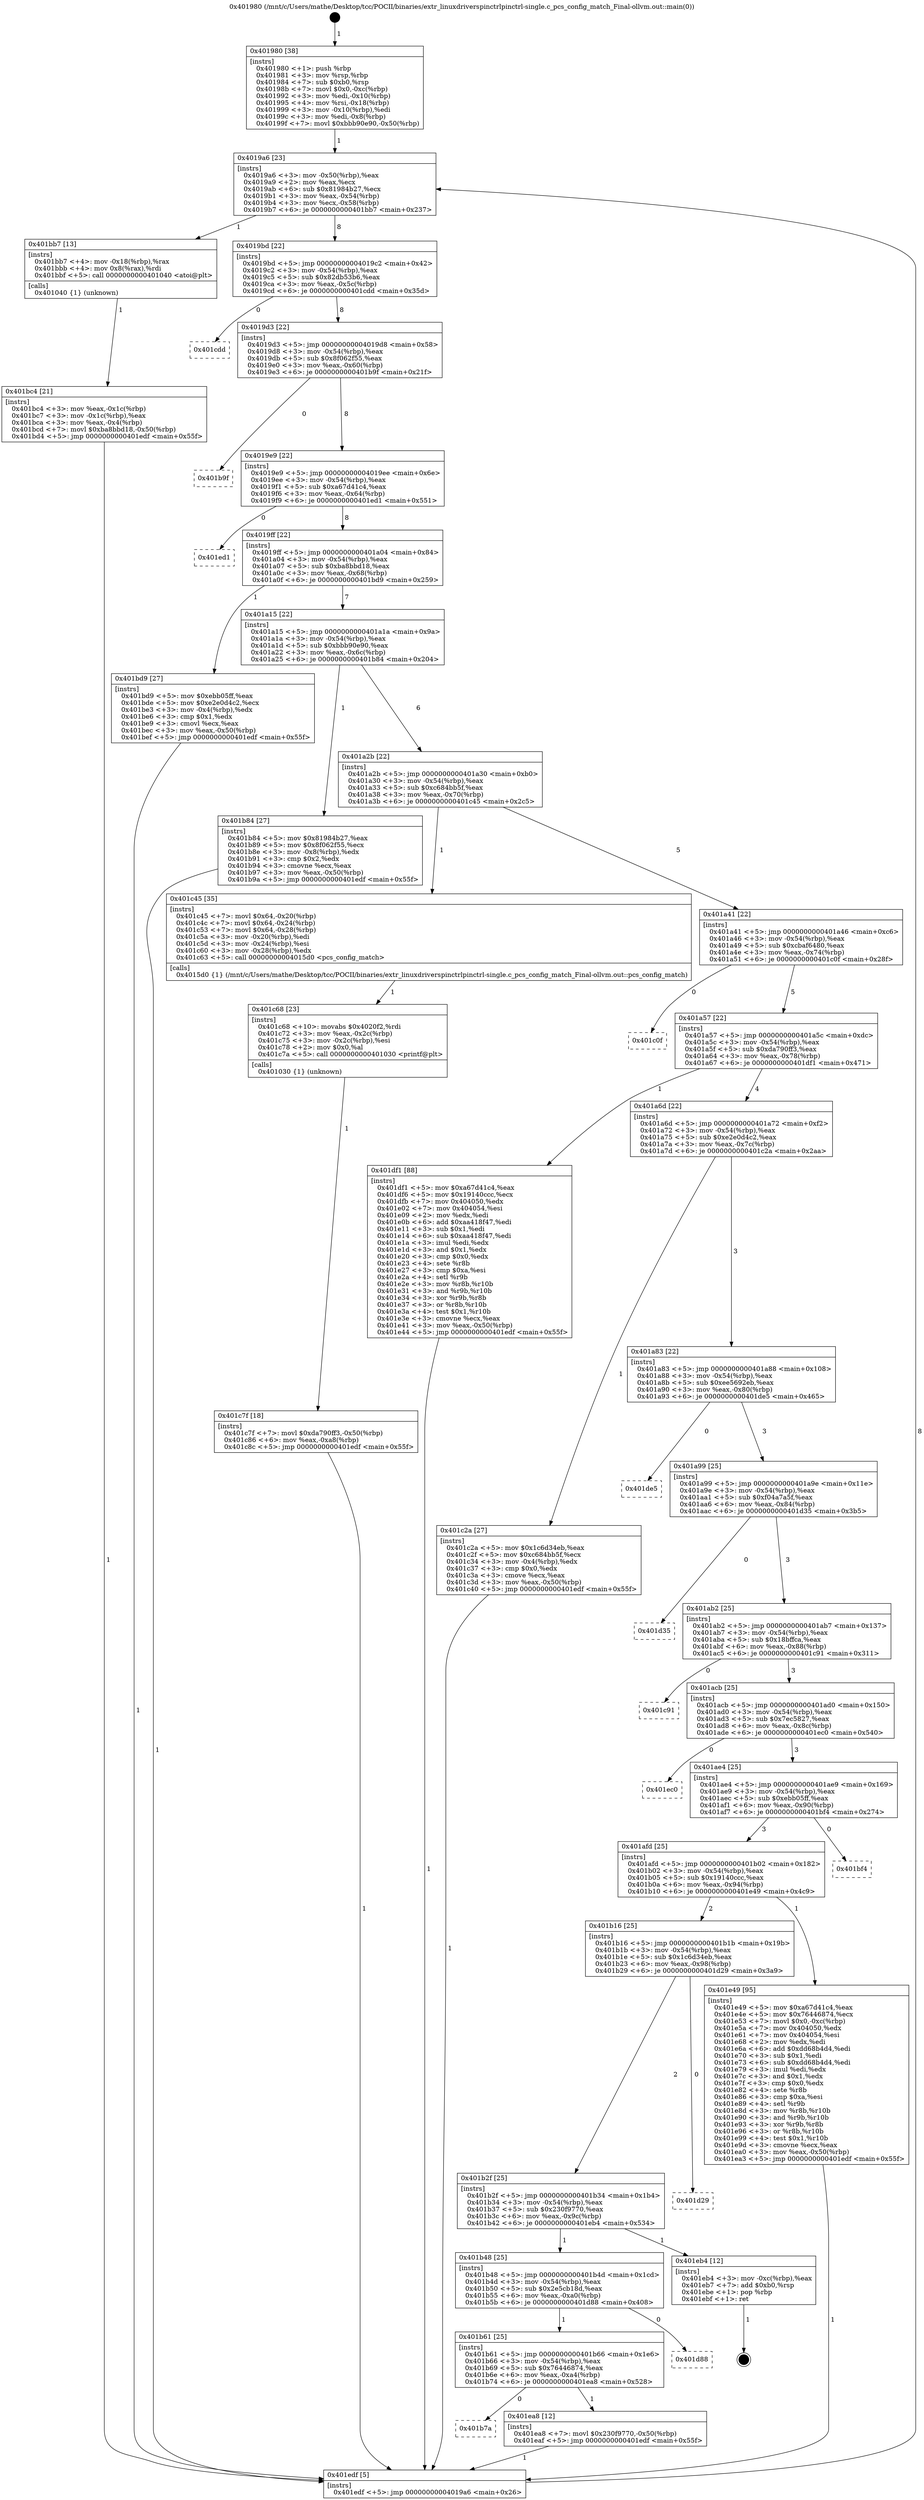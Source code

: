 digraph "0x401980" {
  label = "0x401980 (/mnt/c/Users/mathe/Desktop/tcc/POCII/binaries/extr_linuxdriverspinctrlpinctrl-single.c_pcs_config_match_Final-ollvm.out::main(0))"
  labelloc = "t"
  node[shape=record]

  Entry [label="",width=0.3,height=0.3,shape=circle,fillcolor=black,style=filled]
  "0x4019a6" [label="{
     0x4019a6 [23]\l
     | [instrs]\l
     &nbsp;&nbsp;0x4019a6 \<+3\>: mov -0x50(%rbp),%eax\l
     &nbsp;&nbsp;0x4019a9 \<+2\>: mov %eax,%ecx\l
     &nbsp;&nbsp;0x4019ab \<+6\>: sub $0x81984b27,%ecx\l
     &nbsp;&nbsp;0x4019b1 \<+3\>: mov %eax,-0x54(%rbp)\l
     &nbsp;&nbsp;0x4019b4 \<+3\>: mov %ecx,-0x58(%rbp)\l
     &nbsp;&nbsp;0x4019b7 \<+6\>: je 0000000000401bb7 \<main+0x237\>\l
  }"]
  "0x401bb7" [label="{
     0x401bb7 [13]\l
     | [instrs]\l
     &nbsp;&nbsp;0x401bb7 \<+4\>: mov -0x18(%rbp),%rax\l
     &nbsp;&nbsp;0x401bbb \<+4\>: mov 0x8(%rax),%rdi\l
     &nbsp;&nbsp;0x401bbf \<+5\>: call 0000000000401040 \<atoi@plt\>\l
     | [calls]\l
     &nbsp;&nbsp;0x401040 \{1\} (unknown)\l
  }"]
  "0x4019bd" [label="{
     0x4019bd [22]\l
     | [instrs]\l
     &nbsp;&nbsp;0x4019bd \<+5\>: jmp 00000000004019c2 \<main+0x42\>\l
     &nbsp;&nbsp;0x4019c2 \<+3\>: mov -0x54(%rbp),%eax\l
     &nbsp;&nbsp;0x4019c5 \<+5\>: sub $0x82db53b6,%eax\l
     &nbsp;&nbsp;0x4019ca \<+3\>: mov %eax,-0x5c(%rbp)\l
     &nbsp;&nbsp;0x4019cd \<+6\>: je 0000000000401cdd \<main+0x35d\>\l
  }"]
  Exit [label="",width=0.3,height=0.3,shape=circle,fillcolor=black,style=filled,peripheries=2]
  "0x401cdd" [label="{
     0x401cdd\l
  }", style=dashed]
  "0x4019d3" [label="{
     0x4019d3 [22]\l
     | [instrs]\l
     &nbsp;&nbsp;0x4019d3 \<+5\>: jmp 00000000004019d8 \<main+0x58\>\l
     &nbsp;&nbsp;0x4019d8 \<+3\>: mov -0x54(%rbp),%eax\l
     &nbsp;&nbsp;0x4019db \<+5\>: sub $0x8f062f55,%eax\l
     &nbsp;&nbsp;0x4019e0 \<+3\>: mov %eax,-0x60(%rbp)\l
     &nbsp;&nbsp;0x4019e3 \<+6\>: je 0000000000401b9f \<main+0x21f\>\l
  }"]
  "0x401b7a" [label="{
     0x401b7a\l
  }", style=dashed]
  "0x401b9f" [label="{
     0x401b9f\l
  }", style=dashed]
  "0x4019e9" [label="{
     0x4019e9 [22]\l
     | [instrs]\l
     &nbsp;&nbsp;0x4019e9 \<+5\>: jmp 00000000004019ee \<main+0x6e\>\l
     &nbsp;&nbsp;0x4019ee \<+3\>: mov -0x54(%rbp),%eax\l
     &nbsp;&nbsp;0x4019f1 \<+5\>: sub $0xa67d41c4,%eax\l
     &nbsp;&nbsp;0x4019f6 \<+3\>: mov %eax,-0x64(%rbp)\l
     &nbsp;&nbsp;0x4019f9 \<+6\>: je 0000000000401ed1 \<main+0x551\>\l
  }"]
  "0x401ea8" [label="{
     0x401ea8 [12]\l
     | [instrs]\l
     &nbsp;&nbsp;0x401ea8 \<+7\>: movl $0x230f9770,-0x50(%rbp)\l
     &nbsp;&nbsp;0x401eaf \<+5\>: jmp 0000000000401edf \<main+0x55f\>\l
  }"]
  "0x401ed1" [label="{
     0x401ed1\l
  }", style=dashed]
  "0x4019ff" [label="{
     0x4019ff [22]\l
     | [instrs]\l
     &nbsp;&nbsp;0x4019ff \<+5\>: jmp 0000000000401a04 \<main+0x84\>\l
     &nbsp;&nbsp;0x401a04 \<+3\>: mov -0x54(%rbp),%eax\l
     &nbsp;&nbsp;0x401a07 \<+5\>: sub $0xba8bbd18,%eax\l
     &nbsp;&nbsp;0x401a0c \<+3\>: mov %eax,-0x68(%rbp)\l
     &nbsp;&nbsp;0x401a0f \<+6\>: je 0000000000401bd9 \<main+0x259\>\l
  }"]
  "0x401b61" [label="{
     0x401b61 [25]\l
     | [instrs]\l
     &nbsp;&nbsp;0x401b61 \<+5\>: jmp 0000000000401b66 \<main+0x1e6\>\l
     &nbsp;&nbsp;0x401b66 \<+3\>: mov -0x54(%rbp),%eax\l
     &nbsp;&nbsp;0x401b69 \<+5\>: sub $0x76446874,%eax\l
     &nbsp;&nbsp;0x401b6e \<+6\>: mov %eax,-0xa4(%rbp)\l
     &nbsp;&nbsp;0x401b74 \<+6\>: je 0000000000401ea8 \<main+0x528\>\l
  }"]
  "0x401bd9" [label="{
     0x401bd9 [27]\l
     | [instrs]\l
     &nbsp;&nbsp;0x401bd9 \<+5\>: mov $0xebb05ff,%eax\l
     &nbsp;&nbsp;0x401bde \<+5\>: mov $0xe2e0d4c2,%ecx\l
     &nbsp;&nbsp;0x401be3 \<+3\>: mov -0x4(%rbp),%edx\l
     &nbsp;&nbsp;0x401be6 \<+3\>: cmp $0x1,%edx\l
     &nbsp;&nbsp;0x401be9 \<+3\>: cmovl %ecx,%eax\l
     &nbsp;&nbsp;0x401bec \<+3\>: mov %eax,-0x50(%rbp)\l
     &nbsp;&nbsp;0x401bef \<+5\>: jmp 0000000000401edf \<main+0x55f\>\l
  }"]
  "0x401a15" [label="{
     0x401a15 [22]\l
     | [instrs]\l
     &nbsp;&nbsp;0x401a15 \<+5\>: jmp 0000000000401a1a \<main+0x9a\>\l
     &nbsp;&nbsp;0x401a1a \<+3\>: mov -0x54(%rbp),%eax\l
     &nbsp;&nbsp;0x401a1d \<+5\>: sub $0xbbb90e90,%eax\l
     &nbsp;&nbsp;0x401a22 \<+3\>: mov %eax,-0x6c(%rbp)\l
     &nbsp;&nbsp;0x401a25 \<+6\>: je 0000000000401b84 \<main+0x204\>\l
  }"]
  "0x401d88" [label="{
     0x401d88\l
  }", style=dashed]
  "0x401b84" [label="{
     0x401b84 [27]\l
     | [instrs]\l
     &nbsp;&nbsp;0x401b84 \<+5\>: mov $0x81984b27,%eax\l
     &nbsp;&nbsp;0x401b89 \<+5\>: mov $0x8f062f55,%ecx\l
     &nbsp;&nbsp;0x401b8e \<+3\>: mov -0x8(%rbp),%edx\l
     &nbsp;&nbsp;0x401b91 \<+3\>: cmp $0x2,%edx\l
     &nbsp;&nbsp;0x401b94 \<+3\>: cmovne %ecx,%eax\l
     &nbsp;&nbsp;0x401b97 \<+3\>: mov %eax,-0x50(%rbp)\l
     &nbsp;&nbsp;0x401b9a \<+5\>: jmp 0000000000401edf \<main+0x55f\>\l
  }"]
  "0x401a2b" [label="{
     0x401a2b [22]\l
     | [instrs]\l
     &nbsp;&nbsp;0x401a2b \<+5\>: jmp 0000000000401a30 \<main+0xb0\>\l
     &nbsp;&nbsp;0x401a30 \<+3\>: mov -0x54(%rbp),%eax\l
     &nbsp;&nbsp;0x401a33 \<+5\>: sub $0xc684bb5f,%eax\l
     &nbsp;&nbsp;0x401a38 \<+3\>: mov %eax,-0x70(%rbp)\l
     &nbsp;&nbsp;0x401a3b \<+6\>: je 0000000000401c45 \<main+0x2c5\>\l
  }"]
  "0x401edf" [label="{
     0x401edf [5]\l
     | [instrs]\l
     &nbsp;&nbsp;0x401edf \<+5\>: jmp 00000000004019a6 \<main+0x26\>\l
  }"]
  "0x401980" [label="{
     0x401980 [38]\l
     | [instrs]\l
     &nbsp;&nbsp;0x401980 \<+1\>: push %rbp\l
     &nbsp;&nbsp;0x401981 \<+3\>: mov %rsp,%rbp\l
     &nbsp;&nbsp;0x401984 \<+7\>: sub $0xb0,%rsp\l
     &nbsp;&nbsp;0x40198b \<+7\>: movl $0x0,-0xc(%rbp)\l
     &nbsp;&nbsp;0x401992 \<+3\>: mov %edi,-0x10(%rbp)\l
     &nbsp;&nbsp;0x401995 \<+4\>: mov %rsi,-0x18(%rbp)\l
     &nbsp;&nbsp;0x401999 \<+3\>: mov -0x10(%rbp),%edi\l
     &nbsp;&nbsp;0x40199c \<+3\>: mov %edi,-0x8(%rbp)\l
     &nbsp;&nbsp;0x40199f \<+7\>: movl $0xbbb90e90,-0x50(%rbp)\l
  }"]
  "0x401bc4" [label="{
     0x401bc4 [21]\l
     | [instrs]\l
     &nbsp;&nbsp;0x401bc4 \<+3\>: mov %eax,-0x1c(%rbp)\l
     &nbsp;&nbsp;0x401bc7 \<+3\>: mov -0x1c(%rbp),%eax\l
     &nbsp;&nbsp;0x401bca \<+3\>: mov %eax,-0x4(%rbp)\l
     &nbsp;&nbsp;0x401bcd \<+7\>: movl $0xba8bbd18,-0x50(%rbp)\l
     &nbsp;&nbsp;0x401bd4 \<+5\>: jmp 0000000000401edf \<main+0x55f\>\l
  }"]
  "0x401b48" [label="{
     0x401b48 [25]\l
     | [instrs]\l
     &nbsp;&nbsp;0x401b48 \<+5\>: jmp 0000000000401b4d \<main+0x1cd\>\l
     &nbsp;&nbsp;0x401b4d \<+3\>: mov -0x54(%rbp),%eax\l
     &nbsp;&nbsp;0x401b50 \<+5\>: sub $0x2e5cb18d,%eax\l
     &nbsp;&nbsp;0x401b55 \<+6\>: mov %eax,-0xa0(%rbp)\l
     &nbsp;&nbsp;0x401b5b \<+6\>: je 0000000000401d88 \<main+0x408\>\l
  }"]
  "0x401c45" [label="{
     0x401c45 [35]\l
     | [instrs]\l
     &nbsp;&nbsp;0x401c45 \<+7\>: movl $0x64,-0x20(%rbp)\l
     &nbsp;&nbsp;0x401c4c \<+7\>: movl $0x64,-0x24(%rbp)\l
     &nbsp;&nbsp;0x401c53 \<+7\>: movl $0x64,-0x28(%rbp)\l
     &nbsp;&nbsp;0x401c5a \<+3\>: mov -0x20(%rbp),%edi\l
     &nbsp;&nbsp;0x401c5d \<+3\>: mov -0x24(%rbp),%esi\l
     &nbsp;&nbsp;0x401c60 \<+3\>: mov -0x28(%rbp),%edx\l
     &nbsp;&nbsp;0x401c63 \<+5\>: call 00000000004015d0 \<pcs_config_match\>\l
     | [calls]\l
     &nbsp;&nbsp;0x4015d0 \{1\} (/mnt/c/Users/mathe/Desktop/tcc/POCII/binaries/extr_linuxdriverspinctrlpinctrl-single.c_pcs_config_match_Final-ollvm.out::pcs_config_match)\l
  }"]
  "0x401a41" [label="{
     0x401a41 [22]\l
     | [instrs]\l
     &nbsp;&nbsp;0x401a41 \<+5\>: jmp 0000000000401a46 \<main+0xc6\>\l
     &nbsp;&nbsp;0x401a46 \<+3\>: mov -0x54(%rbp),%eax\l
     &nbsp;&nbsp;0x401a49 \<+5\>: sub $0xcbaf6480,%eax\l
     &nbsp;&nbsp;0x401a4e \<+3\>: mov %eax,-0x74(%rbp)\l
     &nbsp;&nbsp;0x401a51 \<+6\>: je 0000000000401c0f \<main+0x28f\>\l
  }"]
  "0x401eb4" [label="{
     0x401eb4 [12]\l
     | [instrs]\l
     &nbsp;&nbsp;0x401eb4 \<+3\>: mov -0xc(%rbp),%eax\l
     &nbsp;&nbsp;0x401eb7 \<+7\>: add $0xb0,%rsp\l
     &nbsp;&nbsp;0x401ebe \<+1\>: pop %rbp\l
     &nbsp;&nbsp;0x401ebf \<+1\>: ret\l
  }"]
  "0x401c0f" [label="{
     0x401c0f\l
  }", style=dashed]
  "0x401a57" [label="{
     0x401a57 [22]\l
     | [instrs]\l
     &nbsp;&nbsp;0x401a57 \<+5\>: jmp 0000000000401a5c \<main+0xdc\>\l
     &nbsp;&nbsp;0x401a5c \<+3\>: mov -0x54(%rbp),%eax\l
     &nbsp;&nbsp;0x401a5f \<+5\>: sub $0xda790ff3,%eax\l
     &nbsp;&nbsp;0x401a64 \<+3\>: mov %eax,-0x78(%rbp)\l
     &nbsp;&nbsp;0x401a67 \<+6\>: je 0000000000401df1 \<main+0x471\>\l
  }"]
  "0x401b2f" [label="{
     0x401b2f [25]\l
     | [instrs]\l
     &nbsp;&nbsp;0x401b2f \<+5\>: jmp 0000000000401b34 \<main+0x1b4\>\l
     &nbsp;&nbsp;0x401b34 \<+3\>: mov -0x54(%rbp),%eax\l
     &nbsp;&nbsp;0x401b37 \<+5\>: sub $0x230f9770,%eax\l
     &nbsp;&nbsp;0x401b3c \<+6\>: mov %eax,-0x9c(%rbp)\l
     &nbsp;&nbsp;0x401b42 \<+6\>: je 0000000000401eb4 \<main+0x534\>\l
  }"]
  "0x401df1" [label="{
     0x401df1 [88]\l
     | [instrs]\l
     &nbsp;&nbsp;0x401df1 \<+5\>: mov $0xa67d41c4,%eax\l
     &nbsp;&nbsp;0x401df6 \<+5\>: mov $0x19140ccc,%ecx\l
     &nbsp;&nbsp;0x401dfb \<+7\>: mov 0x404050,%edx\l
     &nbsp;&nbsp;0x401e02 \<+7\>: mov 0x404054,%esi\l
     &nbsp;&nbsp;0x401e09 \<+2\>: mov %edx,%edi\l
     &nbsp;&nbsp;0x401e0b \<+6\>: add $0xaa418f47,%edi\l
     &nbsp;&nbsp;0x401e11 \<+3\>: sub $0x1,%edi\l
     &nbsp;&nbsp;0x401e14 \<+6\>: sub $0xaa418f47,%edi\l
     &nbsp;&nbsp;0x401e1a \<+3\>: imul %edi,%edx\l
     &nbsp;&nbsp;0x401e1d \<+3\>: and $0x1,%edx\l
     &nbsp;&nbsp;0x401e20 \<+3\>: cmp $0x0,%edx\l
     &nbsp;&nbsp;0x401e23 \<+4\>: sete %r8b\l
     &nbsp;&nbsp;0x401e27 \<+3\>: cmp $0xa,%esi\l
     &nbsp;&nbsp;0x401e2a \<+4\>: setl %r9b\l
     &nbsp;&nbsp;0x401e2e \<+3\>: mov %r8b,%r10b\l
     &nbsp;&nbsp;0x401e31 \<+3\>: and %r9b,%r10b\l
     &nbsp;&nbsp;0x401e34 \<+3\>: xor %r9b,%r8b\l
     &nbsp;&nbsp;0x401e37 \<+3\>: or %r8b,%r10b\l
     &nbsp;&nbsp;0x401e3a \<+4\>: test $0x1,%r10b\l
     &nbsp;&nbsp;0x401e3e \<+3\>: cmovne %ecx,%eax\l
     &nbsp;&nbsp;0x401e41 \<+3\>: mov %eax,-0x50(%rbp)\l
     &nbsp;&nbsp;0x401e44 \<+5\>: jmp 0000000000401edf \<main+0x55f\>\l
  }"]
  "0x401a6d" [label="{
     0x401a6d [22]\l
     | [instrs]\l
     &nbsp;&nbsp;0x401a6d \<+5\>: jmp 0000000000401a72 \<main+0xf2\>\l
     &nbsp;&nbsp;0x401a72 \<+3\>: mov -0x54(%rbp),%eax\l
     &nbsp;&nbsp;0x401a75 \<+5\>: sub $0xe2e0d4c2,%eax\l
     &nbsp;&nbsp;0x401a7a \<+3\>: mov %eax,-0x7c(%rbp)\l
     &nbsp;&nbsp;0x401a7d \<+6\>: je 0000000000401c2a \<main+0x2aa\>\l
  }"]
  "0x401d29" [label="{
     0x401d29\l
  }", style=dashed]
  "0x401c2a" [label="{
     0x401c2a [27]\l
     | [instrs]\l
     &nbsp;&nbsp;0x401c2a \<+5\>: mov $0x1c6d34eb,%eax\l
     &nbsp;&nbsp;0x401c2f \<+5\>: mov $0xc684bb5f,%ecx\l
     &nbsp;&nbsp;0x401c34 \<+3\>: mov -0x4(%rbp),%edx\l
     &nbsp;&nbsp;0x401c37 \<+3\>: cmp $0x0,%edx\l
     &nbsp;&nbsp;0x401c3a \<+3\>: cmove %ecx,%eax\l
     &nbsp;&nbsp;0x401c3d \<+3\>: mov %eax,-0x50(%rbp)\l
     &nbsp;&nbsp;0x401c40 \<+5\>: jmp 0000000000401edf \<main+0x55f\>\l
  }"]
  "0x401a83" [label="{
     0x401a83 [22]\l
     | [instrs]\l
     &nbsp;&nbsp;0x401a83 \<+5\>: jmp 0000000000401a88 \<main+0x108\>\l
     &nbsp;&nbsp;0x401a88 \<+3\>: mov -0x54(%rbp),%eax\l
     &nbsp;&nbsp;0x401a8b \<+5\>: sub $0xee5692eb,%eax\l
     &nbsp;&nbsp;0x401a90 \<+3\>: mov %eax,-0x80(%rbp)\l
     &nbsp;&nbsp;0x401a93 \<+6\>: je 0000000000401de5 \<main+0x465\>\l
  }"]
  "0x401c68" [label="{
     0x401c68 [23]\l
     | [instrs]\l
     &nbsp;&nbsp;0x401c68 \<+10\>: movabs $0x4020f2,%rdi\l
     &nbsp;&nbsp;0x401c72 \<+3\>: mov %eax,-0x2c(%rbp)\l
     &nbsp;&nbsp;0x401c75 \<+3\>: mov -0x2c(%rbp),%esi\l
     &nbsp;&nbsp;0x401c78 \<+2\>: mov $0x0,%al\l
     &nbsp;&nbsp;0x401c7a \<+5\>: call 0000000000401030 \<printf@plt\>\l
     | [calls]\l
     &nbsp;&nbsp;0x401030 \{1\} (unknown)\l
  }"]
  "0x401c7f" [label="{
     0x401c7f [18]\l
     | [instrs]\l
     &nbsp;&nbsp;0x401c7f \<+7\>: movl $0xda790ff3,-0x50(%rbp)\l
     &nbsp;&nbsp;0x401c86 \<+6\>: mov %eax,-0xa8(%rbp)\l
     &nbsp;&nbsp;0x401c8c \<+5\>: jmp 0000000000401edf \<main+0x55f\>\l
  }"]
  "0x401b16" [label="{
     0x401b16 [25]\l
     | [instrs]\l
     &nbsp;&nbsp;0x401b16 \<+5\>: jmp 0000000000401b1b \<main+0x19b\>\l
     &nbsp;&nbsp;0x401b1b \<+3\>: mov -0x54(%rbp),%eax\l
     &nbsp;&nbsp;0x401b1e \<+5\>: sub $0x1c6d34eb,%eax\l
     &nbsp;&nbsp;0x401b23 \<+6\>: mov %eax,-0x98(%rbp)\l
     &nbsp;&nbsp;0x401b29 \<+6\>: je 0000000000401d29 \<main+0x3a9\>\l
  }"]
  "0x401de5" [label="{
     0x401de5\l
  }", style=dashed]
  "0x401a99" [label="{
     0x401a99 [25]\l
     | [instrs]\l
     &nbsp;&nbsp;0x401a99 \<+5\>: jmp 0000000000401a9e \<main+0x11e\>\l
     &nbsp;&nbsp;0x401a9e \<+3\>: mov -0x54(%rbp),%eax\l
     &nbsp;&nbsp;0x401aa1 \<+5\>: sub $0xf04a7a5f,%eax\l
     &nbsp;&nbsp;0x401aa6 \<+6\>: mov %eax,-0x84(%rbp)\l
     &nbsp;&nbsp;0x401aac \<+6\>: je 0000000000401d35 \<main+0x3b5\>\l
  }"]
  "0x401e49" [label="{
     0x401e49 [95]\l
     | [instrs]\l
     &nbsp;&nbsp;0x401e49 \<+5\>: mov $0xa67d41c4,%eax\l
     &nbsp;&nbsp;0x401e4e \<+5\>: mov $0x76446874,%ecx\l
     &nbsp;&nbsp;0x401e53 \<+7\>: movl $0x0,-0xc(%rbp)\l
     &nbsp;&nbsp;0x401e5a \<+7\>: mov 0x404050,%edx\l
     &nbsp;&nbsp;0x401e61 \<+7\>: mov 0x404054,%esi\l
     &nbsp;&nbsp;0x401e68 \<+2\>: mov %edx,%edi\l
     &nbsp;&nbsp;0x401e6a \<+6\>: add $0xdd68b4d4,%edi\l
     &nbsp;&nbsp;0x401e70 \<+3\>: sub $0x1,%edi\l
     &nbsp;&nbsp;0x401e73 \<+6\>: sub $0xdd68b4d4,%edi\l
     &nbsp;&nbsp;0x401e79 \<+3\>: imul %edi,%edx\l
     &nbsp;&nbsp;0x401e7c \<+3\>: and $0x1,%edx\l
     &nbsp;&nbsp;0x401e7f \<+3\>: cmp $0x0,%edx\l
     &nbsp;&nbsp;0x401e82 \<+4\>: sete %r8b\l
     &nbsp;&nbsp;0x401e86 \<+3\>: cmp $0xa,%esi\l
     &nbsp;&nbsp;0x401e89 \<+4\>: setl %r9b\l
     &nbsp;&nbsp;0x401e8d \<+3\>: mov %r8b,%r10b\l
     &nbsp;&nbsp;0x401e90 \<+3\>: and %r9b,%r10b\l
     &nbsp;&nbsp;0x401e93 \<+3\>: xor %r9b,%r8b\l
     &nbsp;&nbsp;0x401e96 \<+3\>: or %r8b,%r10b\l
     &nbsp;&nbsp;0x401e99 \<+4\>: test $0x1,%r10b\l
     &nbsp;&nbsp;0x401e9d \<+3\>: cmovne %ecx,%eax\l
     &nbsp;&nbsp;0x401ea0 \<+3\>: mov %eax,-0x50(%rbp)\l
     &nbsp;&nbsp;0x401ea3 \<+5\>: jmp 0000000000401edf \<main+0x55f\>\l
  }"]
  "0x401d35" [label="{
     0x401d35\l
  }", style=dashed]
  "0x401ab2" [label="{
     0x401ab2 [25]\l
     | [instrs]\l
     &nbsp;&nbsp;0x401ab2 \<+5\>: jmp 0000000000401ab7 \<main+0x137\>\l
     &nbsp;&nbsp;0x401ab7 \<+3\>: mov -0x54(%rbp),%eax\l
     &nbsp;&nbsp;0x401aba \<+5\>: sub $0x18bffca,%eax\l
     &nbsp;&nbsp;0x401abf \<+6\>: mov %eax,-0x88(%rbp)\l
     &nbsp;&nbsp;0x401ac5 \<+6\>: je 0000000000401c91 \<main+0x311\>\l
  }"]
  "0x401afd" [label="{
     0x401afd [25]\l
     | [instrs]\l
     &nbsp;&nbsp;0x401afd \<+5\>: jmp 0000000000401b02 \<main+0x182\>\l
     &nbsp;&nbsp;0x401b02 \<+3\>: mov -0x54(%rbp),%eax\l
     &nbsp;&nbsp;0x401b05 \<+5\>: sub $0x19140ccc,%eax\l
     &nbsp;&nbsp;0x401b0a \<+6\>: mov %eax,-0x94(%rbp)\l
     &nbsp;&nbsp;0x401b10 \<+6\>: je 0000000000401e49 \<main+0x4c9\>\l
  }"]
  "0x401c91" [label="{
     0x401c91\l
  }", style=dashed]
  "0x401acb" [label="{
     0x401acb [25]\l
     | [instrs]\l
     &nbsp;&nbsp;0x401acb \<+5\>: jmp 0000000000401ad0 \<main+0x150\>\l
     &nbsp;&nbsp;0x401ad0 \<+3\>: mov -0x54(%rbp),%eax\l
     &nbsp;&nbsp;0x401ad3 \<+5\>: sub $0x7ec5827,%eax\l
     &nbsp;&nbsp;0x401ad8 \<+6\>: mov %eax,-0x8c(%rbp)\l
     &nbsp;&nbsp;0x401ade \<+6\>: je 0000000000401ec0 \<main+0x540\>\l
  }"]
  "0x401bf4" [label="{
     0x401bf4\l
  }", style=dashed]
  "0x401ec0" [label="{
     0x401ec0\l
  }", style=dashed]
  "0x401ae4" [label="{
     0x401ae4 [25]\l
     | [instrs]\l
     &nbsp;&nbsp;0x401ae4 \<+5\>: jmp 0000000000401ae9 \<main+0x169\>\l
     &nbsp;&nbsp;0x401ae9 \<+3\>: mov -0x54(%rbp),%eax\l
     &nbsp;&nbsp;0x401aec \<+5\>: sub $0xebb05ff,%eax\l
     &nbsp;&nbsp;0x401af1 \<+6\>: mov %eax,-0x90(%rbp)\l
     &nbsp;&nbsp;0x401af7 \<+6\>: je 0000000000401bf4 \<main+0x274\>\l
  }"]
  Entry -> "0x401980" [label=" 1"]
  "0x4019a6" -> "0x401bb7" [label=" 1"]
  "0x4019a6" -> "0x4019bd" [label=" 8"]
  "0x401eb4" -> Exit [label=" 1"]
  "0x4019bd" -> "0x401cdd" [label=" 0"]
  "0x4019bd" -> "0x4019d3" [label=" 8"]
  "0x401ea8" -> "0x401edf" [label=" 1"]
  "0x4019d3" -> "0x401b9f" [label=" 0"]
  "0x4019d3" -> "0x4019e9" [label=" 8"]
  "0x401b61" -> "0x401b7a" [label=" 0"]
  "0x4019e9" -> "0x401ed1" [label=" 0"]
  "0x4019e9" -> "0x4019ff" [label=" 8"]
  "0x401b61" -> "0x401ea8" [label=" 1"]
  "0x4019ff" -> "0x401bd9" [label=" 1"]
  "0x4019ff" -> "0x401a15" [label=" 7"]
  "0x401b48" -> "0x401b61" [label=" 1"]
  "0x401a15" -> "0x401b84" [label=" 1"]
  "0x401a15" -> "0x401a2b" [label=" 6"]
  "0x401b84" -> "0x401edf" [label=" 1"]
  "0x401980" -> "0x4019a6" [label=" 1"]
  "0x401edf" -> "0x4019a6" [label=" 8"]
  "0x401bb7" -> "0x401bc4" [label=" 1"]
  "0x401bc4" -> "0x401edf" [label=" 1"]
  "0x401bd9" -> "0x401edf" [label=" 1"]
  "0x401b48" -> "0x401d88" [label=" 0"]
  "0x401a2b" -> "0x401c45" [label=" 1"]
  "0x401a2b" -> "0x401a41" [label=" 5"]
  "0x401b2f" -> "0x401b48" [label=" 1"]
  "0x401a41" -> "0x401c0f" [label=" 0"]
  "0x401a41" -> "0x401a57" [label=" 5"]
  "0x401b2f" -> "0x401eb4" [label=" 1"]
  "0x401a57" -> "0x401df1" [label=" 1"]
  "0x401a57" -> "0x401a6d" [label=" 4"]
  "0x401b16" -> "0x401b2f" [label=" 2"]
  "0x401a6d" -> "0x401c2a" [label=" 1"]
  "0x401a6d" -> "0x401a83" [label=" 3"]
  "0x401c2a" -> "0x401edf" [label=" 1"]
  "0x401c45" -> "0x401c68" [label=" 1"]
  "0x401c68" -> "0x401c7f" [label=" 1"]
  "0x401c7f" -> "0x401edf" [label=" 1"]
  "0x401df1" -> "0x401edf" [label=" 1"]
  "0x401b16" -> "0x401d29" [label=" 0"]
  "0x401a83" -> "0x401de5" [label=" 0"]
  "0x401a83" -> "0x401a99" [label=" 3"]
  "0x401e49" -> "0x401edf" [label=" 1"]
  "0x401a99" -> "0x401d35" [label=" 0"]
  "0x401a99" -> "0x401ab2" [label=" 3"]
  "0x401afd" -> "0x401b16" [label=" 2"]
  "0x401ab2" -> "0x401c91" [label=" 0"]
  "0x401ab2" -> "0x401acb" [label=" 3"]
  "0x401afd" -> "0x401e49" [label=" 1"]
  "0x401acb" -> "0x401ec0" [label=" 0"]
  "0x401acb" -> "0x401ae4" [label=" 3"]
  "0x401ae4" -> "0x401afd" [label=" 3"]
  "0x401ae4" -> "0x401bf4" [label=" 0"]
}
